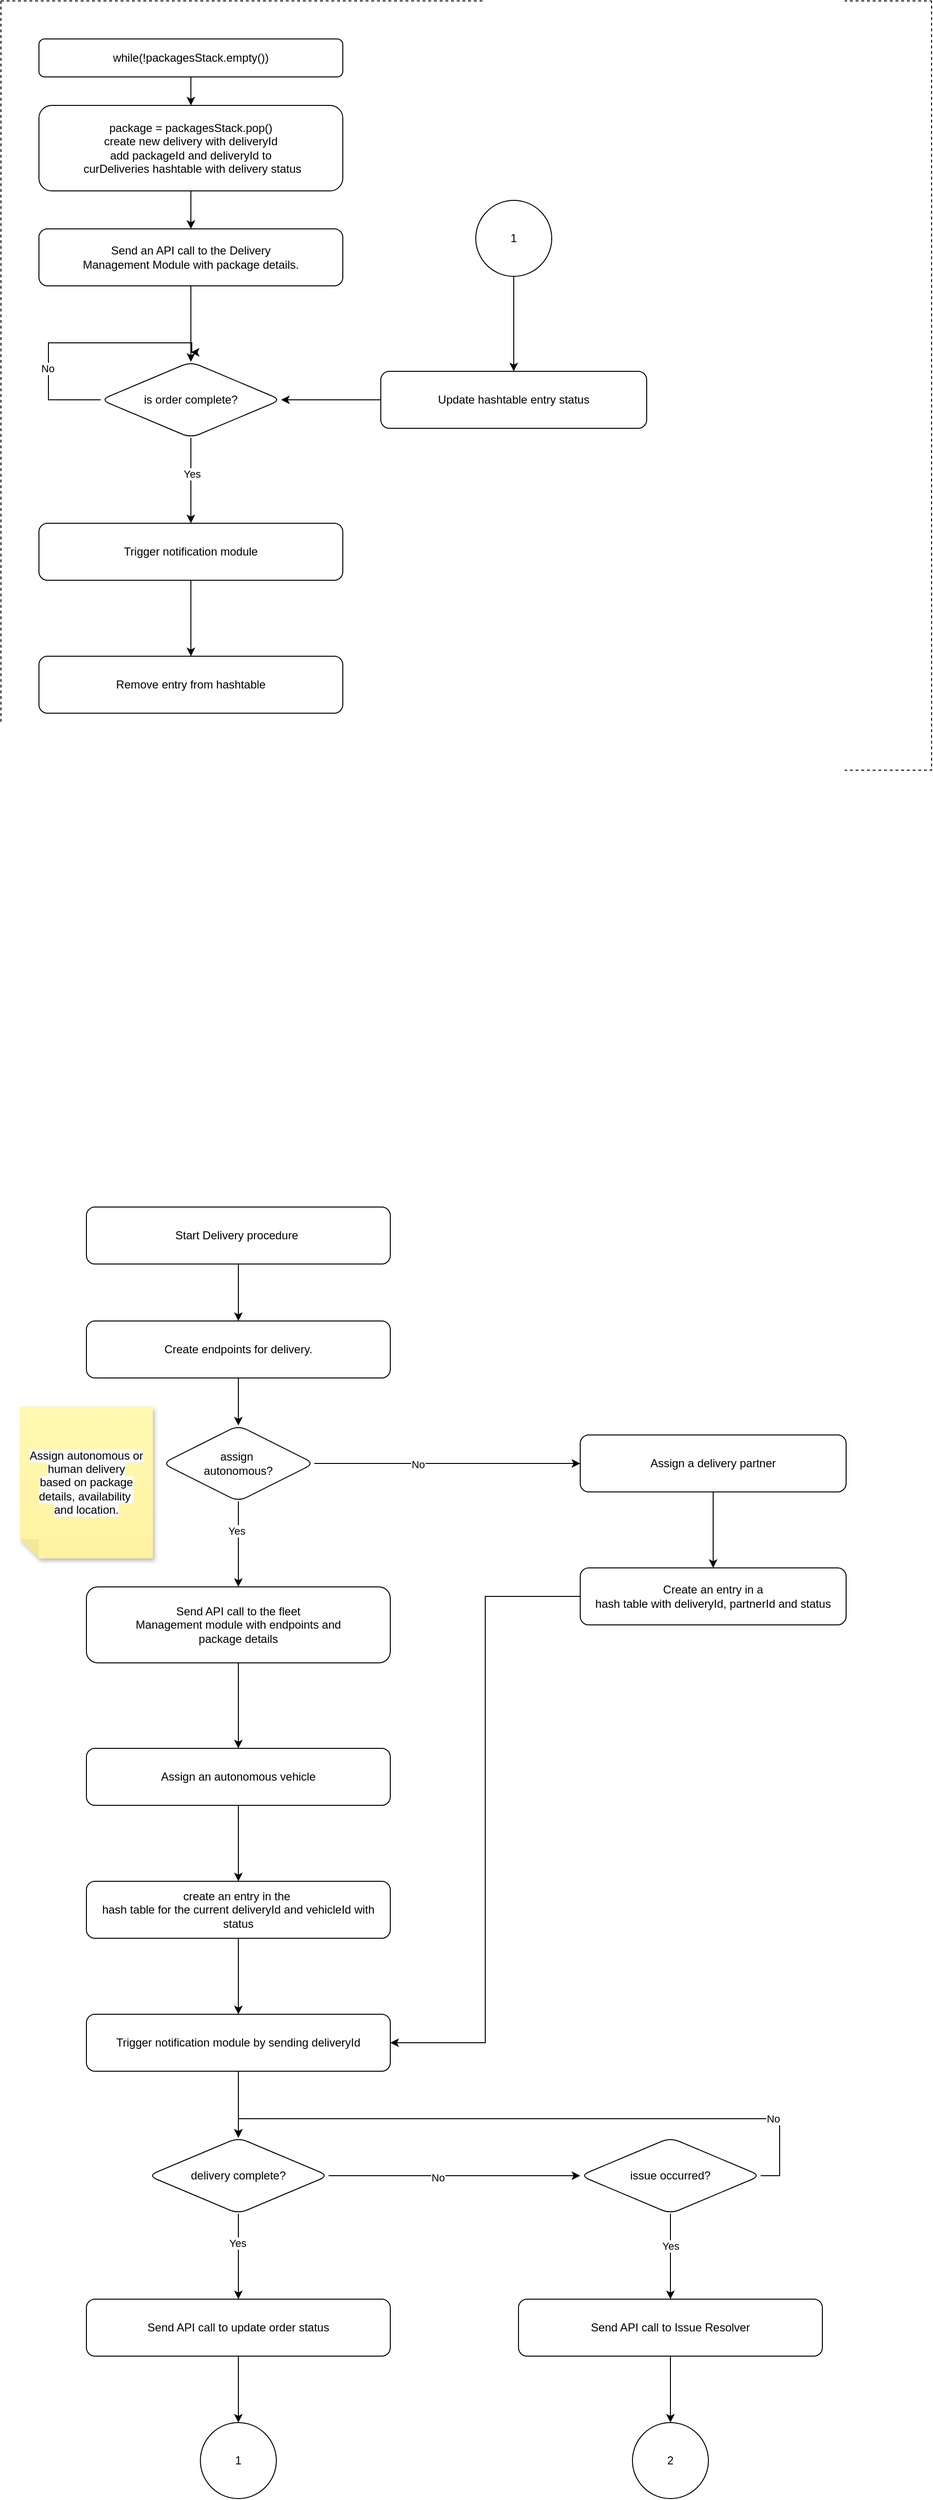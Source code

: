 <mxfile version="22.1.18" type="github">
  <diagram id="C5RBs43oDa-KdzZeNtuy" name="Page-1">
    <mxGraphModel dx="2868" dy="1640" grid="1" gridSize="10" guides="1" tooltips="1" connect="1" arrows="1" fold="1" page="1" pageScale="1" pageWidth="3300" pageHeight="4681" math="0" shadow="0">
      <root>
        <mxCell id="WIyWlLk6GJQsqaUBKTNV-0" />
        <mxCell id="WIyWlLk6GJQsqaUBKTNV-1" parent="WIyWlLk6GJQsqaUBKTNV-0" />
        <mxCell id="9baERXLPbisSak-D0wPM-4" value="" style="edgeStyle=orthogonalEdgeStyle;rounded=0;orthogonalLoop=1;jettySize=auto;html=1;" edge="1" parent="WIyWlLk6GJQsqaUBKTNV-1" source="WIyWlLk6GJQsqaUBKTNV-3" target="9baERXLPbisSak-D0wPM-3">
          <mxGeometry relative="1" as="geometry" />
        </mxCell>
        <mxCell id="WIyWlLk6GJQsqaUBKTNV-3" value="while(!packagesStack.empty())" style="rounded=1;whiteSpace=wrap;html=1;fontSize=12;glass=0;strokeWidth=1;shadow=0;" parent="WIyWlLk6GJQsqaUBKTNV-1" vertex="1">
          <mxGeometry x="120" y="80" width="320" height="40" as="geometry" />
        </mxCell>
        <mxCell id="9baERXLPbisSak-D0wPM-11" value="" style="edgeStyle=orthogonalEdgeStyle;rounded=0;orthogonalLoop=1;jettySize=auto;html=1;" edge="1" parent="WIyWlLk6GJQsqaUBKTNV-1" source="9baERXLPbisSak-D0wPM-3" target="9baERXLPbisSak-D0wPM-10">
          <mxGeometry relative="1" as="geometry" />
        </mxCell>
        <mxCell id="9baERXLPbisSak-D0wPM-3" value="package = packagesStack.pop()&lt;br&gt;create new delivery with deliveryId&lt;br&gt;add packageId and deliveryId to&lt;br&gt;&amp;nbsp;curDeliveries hashtable with delivery status" style="whiteSpace=wrap;html=1;rounded=1;glass=0;strokeWidth=1;shadow=0;align=center;" vertex="1" parent="WIyWlLk6GJQsqaUBKTNV-1">
          <mxGeometry x="120" y="150" width="320" height="90" as="geometry" />
        </mxCell>
        <mxCell id="9baERXLPbisSak-D0wPM-69" value="" style="edgeStyle=orthogonalEdgeStyle;rounded=0;orthogonalLoop=1;jettySize=auto;html=1;" edge="1" parent="WIyWlLk6GJQsqaUBKTNV-1" source="9baERXLPbisSak-D0wPM-10" target="9baERXLPbisSak-D0wPM-68">
          <mxGeometry relative="1" as="geometry" />
        </mxCell>
        <mxCell id="9baERXLPbisSak-D0wPM-10" value="Send an API call to the Delivery&lt;br&gt;&amp;nbsp;Management Module with package details.&amp;nbsp;" style="whiteSpace=wrap;html=1;rounded=1;glass=0;strokeWidth=1;shadow=0;" vertex="1" parent="WIyWlLk6GJQsqaUBKTNV-1">
          <mxGeometry x="120" y="280" width="320" height="60" as="geometry" />
        </mxCell>
        <mxCell id="9baERXLPbisSak-D0wPM-12" value="" style="swimlane;startSize=0;dashed=1;" vertex="1" parent="WIyWlLk6GJQsqaUBKTNV-1">
          <mxGeometry x="80" y="40" width="980" height="810" as="geometry">
            <mxRectangle x="80" y="40" width="50" height="40" as="alternateBounds" />
          </mxGeometry>
        </mxCell>
        <mxCell id="9baERXLPbisSak-D0wPM-71" value="" style="edgeStyle=orthogonalEdgeStyle;rounded=0;orthogonalLoop=1;jettySize=auto;html=1;" edge="1" parent="9baERXLPbisSak-D0wPM-12" source="9baERXLPbisSak-D0wPM-68" target="9baERXLPbisSak-D0wPM-70">
          <mxGeometry relative="1" as="geometry" />
        </mxCell>
        <mxCell id="9baERXLPbisSak-D0wPM-72" value="Yes" style="edgeLabel;html=1;align=center;verticalAlign=middle;resizable=0;points=[];" vertex="1" connectable="0" parent="9baERXLPbisSak-D0wPM-71">
          <mxGeometry x="-0.156" y="1" relative="1" as="geometry">
            <mxPoint as="offset" />
          </mxGeometry>
        </mxCell>
        <mxCell id="9baERXLPbisSak-D0wPM-84" style="edgeStyle=orthogonalEdgeStyle;rounded=0;orthogonalLoop=1;jettySize=auto;html=1;exitX=0;exitY=0.5;exitDx=0;exitDy=0;" edge="1" parent="9baERXLPbisSak-D0wPM-12" source="9baERXLPbisSak-D0wPM-68">
          <mxGeometry relative="1" as="geometry">
            <mxPoint x="200" y="370" as="targetPoint" />
            <Array as="points">
              <mxPoint x="50" y="420" />
              <mxPoint x="50" y="360" />
              <mxPoint x="201" y="360" />
            </Array>
          </mxGeometry>
        </mxCell>
        <mxCell id="9baERXLPbisSak-D0wPM-85" value="No" style="edgeLabel;html=1;align=center;verticalAlign=middle;resizable=0;points=[];" vertex="1" connectable="0" parent="9baERXLPbisSak-D0wPM-84">
          <mxGeometry x="-0.364" y="1" relative="1" as="geometry">
            <mxPoint as="offset" />
          </mxGeometry>
        </mxCell>
        <mxCell id="9baERXLPbisSak-D0wPM-68" value="is order complete?" style="rhombus;whiteSpace=wrap;html=1;rounded=1;glass=0;strokeWidth=1;shadow=0;" vertex="1" parent="9baERXLPbisSak-D0wPM-12">
          <mxGeometry x="105" y="380" width="190" height="80" as="geometry" />
        </mxCell>
        <mxCell id="9baERXLPbisSak-D0wPM-74" value="" style="edgeStyle=orthogonalEdgeStyle;rounded=0;orthogonalLoop=1;jettySize=auto;html=1;" edge="1" parent="9baERXLPbisSak-D0wPM-12" source="9baERXLPbisSak-D0wPM-70" target="9baERXLPbisSak-D0wPM-73">
          <mxGeometry relative="1" as="geometry" />
        </mxCell>
        <mxCell id="9baERXLPbisSak-D0wPM-70" value="Trigger notification module" style="whiteSpace=wrap;html=1;rounded=1;glass=0;strokeWidth=1;shadow=0;" vertex="1" parent="9baERXLPbisSak-D0wPM-12">
          <mxGeometry x="40" y="550" width="320" height="60" as="geometry" />
        </mxCell>
        <mxCell id="9baERXLPbisSak-D0wPM-73" value="Remove entry from hashtable" style="whiteSpace=wrap;html=1;rounded=1;glass=0;strokeWidth=1;shadow=0;" vertex="1" parent="9baERXLPbisSak-D0wPM-12">
          <mxGeometry x="40" y="690" width="320" height="60" as="geometry" />
        </mxCell>
        <mxCell id="9baERXLPbisSak-D0wPM-92" value="" style="edgeStyle=orthogonalEdgeStyle;rounded=0;orthogonalLoop=1;jettySize=auto;html=1;" edge="1" parent="9baERXLPbisSak-D0wPM-12" source="9baERXLPbisSak-D0wPM-90" target="9baERXLPbisSak-D0wPM-91">
          <mxGeometry relative="1" as="geometry" />
        </mxCell>
        <mxCell id="9baERXLPbisSak-D0wPM-90" value="1" style="ellipse;whiteSpace=wrap;html=1;rounded=1;glass=0;strokeWidth=1;shadow=0;" vertex="1" parent="9baERXLPbisSak-D0wPM-12">
          <mxGeometry x="500" y="210" width="80" height="80" as="geometry" />
        </mxCell>
        <mxCell id="9baERXLPbisSak-D0wPM-93" style="edgeStyle=orthogonalEdgeStyle;rounded=0;orthogonalLoop=1;jettySize=auto;html=1;exitX=0;exitY=0.5;exitDx=0;exitDy=0;" edge="1" parent="9baERXLPbisSak-D0wPM-12" source="9baERXLPbisSak-D0wPM-91" target="9baERXLPbisSak-D0wPM-68">
          <mxGeometry relative="1" as="geometry" />
        </mxCell>
        <mxCell id="9baERXLPbisSak-D0wPM-91" value="Update hashtable entry status" style="whiteSpace=wrap;html=1;rounded=1;glass=0;strokeWidth=1;shadow=0;" vertex="1" parent="9baERXLPbisSak-D0wPM-12">
          <mxGeometry x="400" y="390" width="280" height="60" as="geometry" />
        </mxCell>
        <mxCell id="9baERXLPbisSak-D0wPM-15" value="" style="edgeStyle=orthogonalEdgeStyle;rounded=0;orthogonalLoop=1;jettySize=auto;html=1;entryX=0.5;entryY=0;entryDx=0;entryDy=0;" edge="1" parent="WIyWlLk6GJQsqaUBKTNV-1" source="9baERXLPbisSak-D0wPM-13" target="9baERXLPbisSak-D0wPM-26">
          <mxGeometry relative="1" as="geometry">
            <mxPoint x="330" y="1550" as="targetPoint" />
          </mxGeometry>
        </mxCell>
        <mxCell id="9baERXLPbisSak-D0wPM-13" value="Start Delivery procedure&amp;nbsp;" style="whiteSpace=wrap;html=1;rounded=1;glass=0;strokeWidth=1;shadow=0;" vertex="1" parent="WIyWlLk6GJQsqaUBKTNV-1">
          <mxGeometry x="170" y="1310" width="320" height="60" as="geometry" />
        </mxCell>
        <mxCell id="9baERXLPbisSak-D0wPM-21" value="" style="edgeStyle=orthogonalEdgeStyle;rounded=0;orthogonalLoop=1;jettySize=auto;html=1;" edge="1" parent="WIyWlLk6GJQsqaUBKTNV-1" source="9baERXLPbisSak-D0wPM-18" target="9baERXLPbisSak-D0wPM-20">
          <mxGeometry relative="1" as="geometry" />
        </mxCell>
        <mxCell id="9baERXLPbisSak-D0wPM-24" value="Yes" style="edgeLabel;html=1;align=center;verticalAlign=middle;resizable=0;points=[];" vertex="1" connectable="0" parent="9baERXLPbisSak-D0wPM-21">
          <mxGeometry x="-0.32" y="-2" relative="1" as="geometry">
            <mxPoint as="offset" />
          </mxGeometry>
        </mxCell>
        <mxCell id="9baERXLPbisSak-D0wPM-23" value="" style="edgeStyle=orthogonalEdgeStyle;rounded=0;orthogonalLoop=1;jettySize=auto;html=1;" edge="1" parent="WIyWlLk6GJQsqaUBKTNV-1" source="9baERXLPbisSak-D0wPM-18" target="9baERXLPbisSak-D0wPM-22">
          <mxGeometry relative="1" as="geometry" />
        </mxCell>
        <mxCell id="9baERXLPbisSak-D0wPM-25" value="No" style="edgeLabel;html=1;align=center;verticalAlign=middle;resizable=0;points=[];" vertex="1" connectable="0" parent="9baERXLPbisSak-D0wPM-23">
          <mxGeometry x="-0.22" y="-1" relative="1" as="geometry">
            <mxPoint as="offset" />
          </mxGeometry>
        </mxCell>
        <mxCell id="9baERXLPbisSak-D0wPM-18" value="assign&amp;nbsp;&lt;br&gt;autonomous?" style="rhombus;whiteSpace=wrap;html=1;rounded=1;glass=0;strokeWidth=1;shadow=0;" vertex="1" parent="WIyWlLk6GJQsqaUBKTNV-1">
          <mxGeometry x="250" y="1540" width="160" height="80" as="geometry" />
        </mxCell>
        <mxCell id="9baERXLPbisSak-D0wPM-32" value="" style="edgeStyle=orthogonalEdgeStyle;rounded=0;orthogonalLoop=1;jettySize=auto;html=1;" edge="1" parent="WIyWlLk6GJQsqaUBKTNV-1" source="9baERXLPbisSak-D0wPM-20" target="9baERXLPbisSak-D0wPM-31">
          <mxGeometry relative="1" as="geometry" />
        </mxCell>
        <mxCell id="9baERXLPbisSak-D0wPM-20" value="Send API call to the fleet&lt;br&gt;&amp;nbsp;Management module with endpoints and&amp;nbsp;&lt;br&gt;package details" style="whiteSpace=wrap;html=1;rounded=1;glass=0;strokeWidth=1;shadow=0;" vertex="1" parent="WIyWlLk6GJQsqaUBKTNV-1">
          <mxGeometry x="170" y="1710" width="320" height="80" as="geometry" />
        </mxCell>
        <mxCell id="9baERXLPbisSak-D0wPM-42" value="" style="edgeStyle=orthogonalEdgeStyle;rounded=0;orthogonalLoop=1;jettySize=auto;html=1;" edge="1" parent="WIyWlLk6GJQsqaUBKTNV-1" source="9baERXLPbisSak-D0wPM-22" target="9baERXLPbisSak-D0wPM-41">
          <mxGeometry relative="1" as="geometry" />
        </mxCell>
        <mxCell id="9baERXLPbisSak-D0wPM-22" value="Assign a delivery partner" style="whiteSpace=wrap;html=1;rounded=1;glass=0;strokeWidth=1;shadow=0;" vertex="1" parent="WIyWlLk6GJQsqaUBKTNV-1">
          <mxGeometry x="690" y="1550" width="280" height="60" as="geometry" />
        </mxCell>
        <mxCell id="9baERXLPbisSak-D0wPM-29" style="edgeStyle=orthogonalEdgeStyle;rounded=0;orthogonalLoop=1;jettySize=auto;html=1;exitX=0.5;exitY=1;exitDx=0;exitDy=0;entryX=0.5;entryY=0;entryDx=0;entryDy=0;" edge="1" parent="WIyWlLk6GJQsqaUBKTNV-1" source="9baERXLPbisSak-D0wPM-26" target="9baERXLPbisSak-D0wPM-18">
          <mxGeometry relative="1" as="geometry" />
        </mxCell>
        <mxCell id="9baERXLPbisSak-D0wPM-26" value="Create endpoints for delivery." style="whiteSpace=wrap;html=1;rounded=1;glass=0;strokeWidth=1;shadow=0;" vertex="1" parent="WIyWlLk6GJQsqaUBKTNV-1">
          <mxGeometry x="170" y="1430" width="320" height="60" as="geometry" />
        </mxCell>
        <mxCell id="9baERXLPbisSak-D0wPM-28" value="&lt;meta charset=&quot;utf-8&quot;&gt;&lt;span style=&quot;color: rgb(0, 0, 0); font-family: Helvetica; font-size: 12px; font-style: normal; font-variant-ligatures: normal; font-variant-caps: normal; font-weight: 400; letter-spacing: normal; orphans: 2; text-align: center; text-indent: 0px; text-transform: none; widows: 2; word-spacing: 0px; -webkit-text-stroke-width: 0px; background-color: rgb(251, 251, 251); text-decoration-thickness: initial; text-decoration-style: initial; text-decoration-color: initial; float: none; display: inline !important;&quot;&gt;Assign autonomous or human delivery&lt;/span&gt;&lt;br style=&quot;border-color: var(--border-color); color: rgb(0, 0, 0); font-family: Helvetica; font-size: 12px; font-style: normal; font-variant-ligatures: normal; font-variant-caps: normal; font-weight: 400; letter-spacing: normal; orphans: 2; text-align: center; text-indent: 0px; text-transform: none; widows: 2; word-spacing: 0px; -webkit-text-stroke-width: 0px; background-color: rgb(251, 251, 251); text-decoration-thickness: initial; text-decoration-style: initial; text-decoration-color: initial;&quot;&gt;&lt;span style=&quot;color: rgb(0, 0, 0); font-family: Helvetica; font-size: 12px; font-style: normal; font-variant-ligatures: normal; font-variant-caps: normal; font-weight: 400; letter-spacing: normal; orphans: 2; text-align: center; text-indent: 0px; text-transform: none; widows: 2; word-spacing: 0px; -webkit-text-stroke-width: 0px; background-color: rgb(251, 251, 251); text-decoration-thickness: initial; text-decoration-style: initial; text-decoration-color: initial; float: none; display: inline !important;&quot;&gt;based on package details, availability&amp;nbsp;&lt;/span&gt;&lt;br style=&quot;border-color: var(--border-color); color: rgb(0, 0, 0); font-family: Helvetica; font-size: 12px; font-style: normal; font-variant-ligatures: normal; font-variant-caps: normal; font-weight: 400; letter-spacing: normal; orphans: 2; text-align: center; text-indent: 0px; text-transform: none; widows: 2; word-spacing: 0px; -webkit-text-stroke-width: 0px; background-color: rgb(251, 251, 251); text-decoration-thickness: initial; text-decoration-style: initial; text-decoration-color: initial;&quot;&gt;&lt;span style=&quot;color: rgb(0, 0, 0); font-family: Helvetica; font-size: 12px; font-style: normal; font-variant-ligatures: normal; font-variant-caps: normal; font-weight: 400; letter-spacing: normal; orphans: 2; text-align: center; text-indent: 0px; text-transform: none; widows: 2; word-spacing: 0px; -webkit-text-stroke-width: 0px; background-color: rgb(251, 251, 251); text-decoration-thickness: initial; text-decoration-style: initial; text-decoration-color: initial; float: none; display: inline !important;&quot;&gt;and location.&lt;/span&gt;" style="shape=note;whiteSpace=wrap;html=1;backgroundOutline=1;fontColor=#000000;darkOpacity=0.05;fillColor=#FFF9B2;strokeColor=none;fillStyle=solid;direction=west;gradientDirection=north;gradientColor=#FFF2A1;shadow=1;size=20;pointerEvents=1;" vertex="1" parent="WIyWlLk6GJQsqaUBKTNV-1">
          <mxGeometry x="100" y="1520" width="140" height="160" as="geometry" />
        </mxCell>
        <mxCell id="9baERXLPbisSak-D0wPM-34" value="" style="edgeStyle=orthogonalEdgeStyle;rounded=0;orthogonalLoop=1;jettySize=auto;html=1;" edge="1" parent="WIyWlLk6GJQsqaUBKTNV-1" source="9baERXLPbisSak-D0wPM-31" target="9baERXLPbisSak-D0wPM-33">
          <mxGeometry relative="1" as="geometry" />
        </mxCell>
        <mxCell id="9baERXLPbisSak-D0wPM-31" value="Assign an autonomous vehicle" style="whiteSpace=wrap;html=1;rounded=1;glass=0;strokeWidth=1;shadow=0;" vertex="1" parent="WIyWlLk6GJQsqaUBKTNV-1">
          <mxGeometry x="170" y="1880" width="320" height="60" as="geometry" />
        </mxCell>
        <mxCell id="9baERXLPbisSak-D0wPM-40" value="" style="edgeStyle=orthogonalEdgeStyle;rounded=0;orthogonalLoop=1;jettySize=auto;html=1;" edge="1" parent="WIyWlLk6GJQsqaUBKTNV-1" source="9baERXLPbisSak-D0wPM-33" target="9baERXLPbisSak-D0wPM-39">
          <mxGeometry relative="1" as="geometry" />
        </mxCell>
        <mxCell id="9baERXLPbisSak-D0wPM-33" value="create an entry in the&amp;nbsp;&lt;br&gt;hash table for the current deliveryId and vehicleId with status" style="whiteSpace=wrap;html=1;rounded=1;glass=0;strokeWidth=1;shadow=0;" vertex="1" parent="WIyWlLk6GJQsqaUBKTNV-1">
          <mxGeometry x="170" y="2020" width="320" height="60" as="geometry" />
        </mxCell>
        <mxCell id="9baERXLPbisSak-D0wPM-54" value="" style="edgeStyle=orthogonalEdgeStyle;rounded=0;orthogonalLoop=1;jettySize=auto;html=1;" edge="1" parent="WIyWlLk6GJQsqaUBKTNV-1" source="9baERXLPbisSak-D0wPM-39" target="9baERXLPbisSak-D0wPM-53">
          <mxGeometry relative="1" as="geometry" />
        </mxCell>
        <mxCell id="9baERXLPbisSak-D0wPM-39" value="Trigger notification module by sending deliveryId" style="whiteSpace=wrap;html=1;rounded=1;glass=0;strokeWidth=1;shadow=0;" vertex="1" parent="WIyWlLk6GJQsqaUBKTNV-1">
          <mxGeometry x="170" y="2160" width="320" height="60" as="geometry" />
        </mxCell>
        <mxCell id="9baERXLPbisSak-D0wPM-44" value="" style="edgeStyle=orthogonalEdgeStyle;rounded=0;orthogonalLoop=1;jettySize=auto;html=1;entryX=1;entryY=0.5;entryDx=0;entryDy=0;" edge="1" parent="WIyWlLk6GJQsqaUBKTNV-1" source="9baERXLPbisSak-D0wPM-41" target="9baERXLPbisSak-D0wPM-39">
          <mxGeometry relative="1" as="geometry">
            <mxPoint x="830" y="1830" as="targetPoint" />
          </mxGeometry>
        </mxCell>
        <mxCell id="9baERXLPbisSak-D0wPM-41" value="Create an entry in a&lt;br&gt;hash table with deliveryId, partnerId and status" style="whiteSpace=wrap;html=1;rounded=1;glass=0;strokeWidth=1;shadow=0;" vertex="1" parent="WIyWlLk6GJQsqaUBKTNV-1">
          <mxGeometry x="690" y="1690" width="280" height="60" as="geometry" />
        </mxCell>
        <mxCell id="9baERXLPbisSak-D0wPM-56" value="" style="edgeStyle=orthogonalEdgeStyle;rounded=0;orthogonalLoop=1;jettySize=auto;html=1;" edge="1" parent="WIyWlLk6GJQsqaUBKTNV-1" source="9baERXLPbisSak-D0wPM-53" target="9baERXLPbisSak-D0wPM-55">
          <mxGeometry relative="1" as="geometry" />
        </mxCell>
        <mxCell id="9baERXLPbisSak-D0wPM-57" value="Yes" style="edgeLabel;html=1;align=center;verticalAlign=middle;resizable=0;points=[];" vertex="1" connectable="0" parent="9baERXLPbisSak-D0wPM-56">
          <mxGeometry x="-0.311" y="-1" relative="1" as="geometry">
            <mxPoint as="offset" />
          </mxGeometry>
        </mxCell>
        <mxCell id="9baERXLPbisSak-D0wPM-59" value="" style="edgeStyle=orthogonalEdgeStyle;rounded=0;orthogonalLoop=1;jettySize=auto;html=1;" edge="1" parent="WIyWlLk6GJQsqaUBKTNV-1" source="9baERXLPbisSak-D0wPM-53" target="9baERXLPbisSak-D0wPM-58">
          <mxGeometry relative="1" as="geometry" />
        </mxCell>
        <mxCell id="9baERXLPbisSak-D0wPM-63" value="No" style="edgeLabel;html=1;align=center;verticalAlign=middle;resizable=0;points=[];" vertex="1" connectable="0" parent="9baERXLPbisSak-D0wPM-59">
          <mxGeometry x="-0.132" y="-2" relative="1" as="geometry">
            <mxPoint as="offset" />
          </mxGeometry>
        </mxCell>
        <mxCell id="9baERXLPbisSak-D0wPM-53" value="delivery complete?" style="rhombus;whiteSpace=wrap;html=1;rounded=1;glass=0;strokeWidth=1;shadow=0;" vertex="1" parent="WIyWlLk6GJQsqaUBKTNV-1">
          <mxGeometry x="235" y="2290" width="190" height="80" as="geometry" />
        </mxCell>
        <mxCell id="9baERXLPbisSak-D0wPM-67" value="" style="edgeStyle=orthogonalEdgeStyle;rounded=0;orthogonalLoop=1;jettySize=auto;html=1;" edge="1" parent="WIyWlLk6GJQsqaUBKTNV-1" source="9baERXLPbisSak-D0wPM-55" target="9baERXLPbisSak-D0wPM-66">
          <mxGeometry relative="1" as="geometry" />
        </mxCell>
        <mxCell id="9baERXLPbisSak-D0wPM-55" value="Send API call to update order status" style="whiteSpace=wrap;html=1;rounded=1;glass=0;strokeWidth=1;shadow=0;" vertex="1" parent="WIyWlLk6GJQsqaUBKTNV-1">
          <mxGeometry x="170" y="2460" width="320" height="60" as="geometry" />
        </mxCell>
        <mxCell id="9baERXLPbisSak-D0wPM-61" value="" style="edgeStyle=orthogonalEdgeStyle;rounded=0;orthogonalLoop=1;jettySize=auto;html=1;" edge="1" parent="WIyWlLk6GJQsqaUBKTNV-1" source="9baERXLPbisSak-D0wPM-58" target="9baERXLPbisSak-D0wPM-60">
          <mxGeometry relative="1" as="geometry" />
        </mxCell>
        <mxCell id="9baERXLPbisSak-D0wPM-62" value="Yes" style="edgeLabel;html=1;align=center;verticalAlign=middle;resizable=0;points=[];" vertex="1" connectable="0" parent="9baERXLPbisSak-D0wPM-61">
          <mxGeometry x="-0.244" relative="1" as="geometry">
            <mxPoint as="offset" />
          </mxGeometry>
        </mxCell>
        <mxCell id="9baERXLPbisSak-D0wPM-64" style="edgeStyle=orthogonalEdgeStyle;rounded=0;orthogonalLoop=1;jettySize=auto;html=1;exitX=1;exitY=0.5;exitDx=0;exitDy=0;entryX=0.5;entryY=0;entryDx=0;entryDy=0;" edge="1" parent="WIyWlLk6GJQsqaUBKTNV-1" source="9baERXLPbisSak-D0wPM-58" target="9baERXLPbisSak-D0wPM-53">
          <mxGeometry relative="1" as="geometry">
            <Array as="points">
              <mxPoint x="900" y="2330" />
              <mxPoint x="900" y="2270" />
              <mxPoint x="330" y="2270" />
            </Array>
          </mxGeometry>
        </mxCell>
        <mxCell id="9baERXLPbisSak-D0wPM-65" value="No" style="edgeLabel;html=1;align=center;verticalAlign=middle;resizable=0;points=[];" vertex="1" connectable="0" parent="9baERXLPbisSak-D0wPM-64">
          <mxGeometry x="-0.739" relative="1" as="geometry">
            <mxPoint as="offset" />
          </mxGeometry>
        </mxCell>
        <mxCell id="9baERXLPbisSak-D0wPM-58" value="issue occurred?" style="rhombus;whiteSpace=wrap;html=1;rounded=1;glass=0;strokeWidth=1;shadow=0;" vertex="1" parent="WIyWlLk6GJQsqaUBKTNV-1">
          <mxGeometry x="690" y="2290" width="190" height="80" as="geometry" />
        </mxCell>
        <mxCell id="9baERXLPbisSak-D0wPM-78" value="" style="edgeStyle=orthogonalEdgeStyle;rounded=0;orthogonalLoop=1;jettySize=auto;html=1;" edge="1" parent="WIyWlLk6GJQsqaUBKTNV-1" source="9baERXLPbisSak-D0wPM-60" target="9baERXLPbisSak-D0wPM-77">
          <mxGeometry relative="1" as="geometry" />
        </mxCell>
        <mxCell id="9baERXLPbisSak-D0wPM-60" value="Send API call to Issue Resolver" style="whiteSpace=wrap;html=1;rounded=1;glass=0;strokeWidth=1;shadow=0;" vertex="1" parent="WIyWlLk6GJQsqaUBKTNV-1">
          <mxGeometry x="625" y="2460" width="320" height="60" as="geometry" />
        </mxCell>
        <mxCell id="9baERXLPbisSak-D0wPM-66" value="1" style="ellipse;whiteSpace=wrap;html=1;rounded=1;glass=0;strokeWidth=1;shadow=0;" vertex="1" parent="WIyWlLk6GJQsqaUBKTNV-1">
          <mxGeometry x="290" y="2590" width="80" height="80" as="geometry" />
        </mxCell>
        <mxCell id="9baERXLPbisSak-D0wPM-77" value="2" style="ellipse;whiteSpace=wrap;html=1;rounded=1;glass=0;strokeWidth=1;shadow=0;" vertex="1" parent="WIyWlLk6GJQsqaUBKTNV-1">
          <mxGeometry x="745" y="2590" width="80" height="80" as="geometry" />
        </mxCell>
      </root>
    </mxGraphModel>
  </diagram>
</mxfile>
